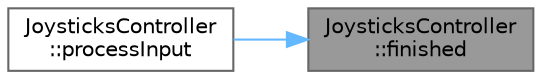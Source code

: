 digraph "JoysticksController::finished"
{
 // LATEX_PDF_SIZE
  bgcolor="transparent";
  edge [fontname=Helvetica,fontsize=10,labelfontname=Helvetica,labelfontsize=10];
  node [fontname=Helvetica,fontsize=10,shape=box,height=0.2,width=0.4];
  rankdir="RL";
  Node1 [id="Node000001",label="JoysticksController\l::finished",height=0.2,width=0.4,color="gray40", fillcolor="grey60", style="filled", fontcolor="black",tooltip=" "];
  Node1 -> Node2 [id="edge1_Node000001_Node000002",dir="back",color="steelblue1",style="solid",tooltip=" "];
  Node2 [id="Node000002",label="JoysticksController\l::processInput",height=0.2,width=0.4,color="grey40", fillcolor="white", style="filled",URL="$classJoysticksController.html#aaa71502b42d13353d35c9a6f35789209",tooltip="Runs the joystick controller loop."];
}

